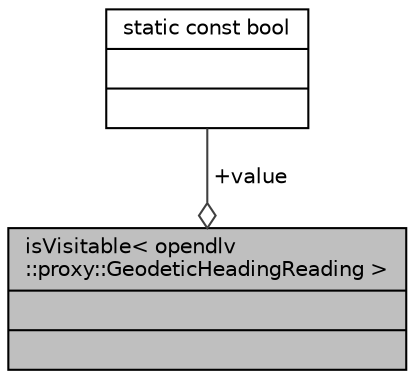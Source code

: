 digraph "isVisitable&lt; opendlv::proxy::GeodeticHeadingReading &gt;"
{
 // LATEX_PDF_SIZE
  edge [fontname="Helvetica",fontsize="10",labelfontname="Helvetica",labelfontsize="10"];
  node [fontname="Helvetica",fontsize="10",shape=record];
  Node1 [label="{isVisitable\< opendlv\l::proxy::GeodeticHeadingReading \>\n||}",height=0.2,width=0.4,color="black", fillcolor="grey75", style="filled", fontcolor="black",tooltip=" "];
  Node2 -> Node1 [color="grey25",fontsize="10",style="solid",label=" +value" ,arrowhead="odiamond"];
  Node2 [label="{static const bool\n||}",height=0.2,width=0.4,color="black", fillcolor="white", style="filled",tooltip=" "];
}
